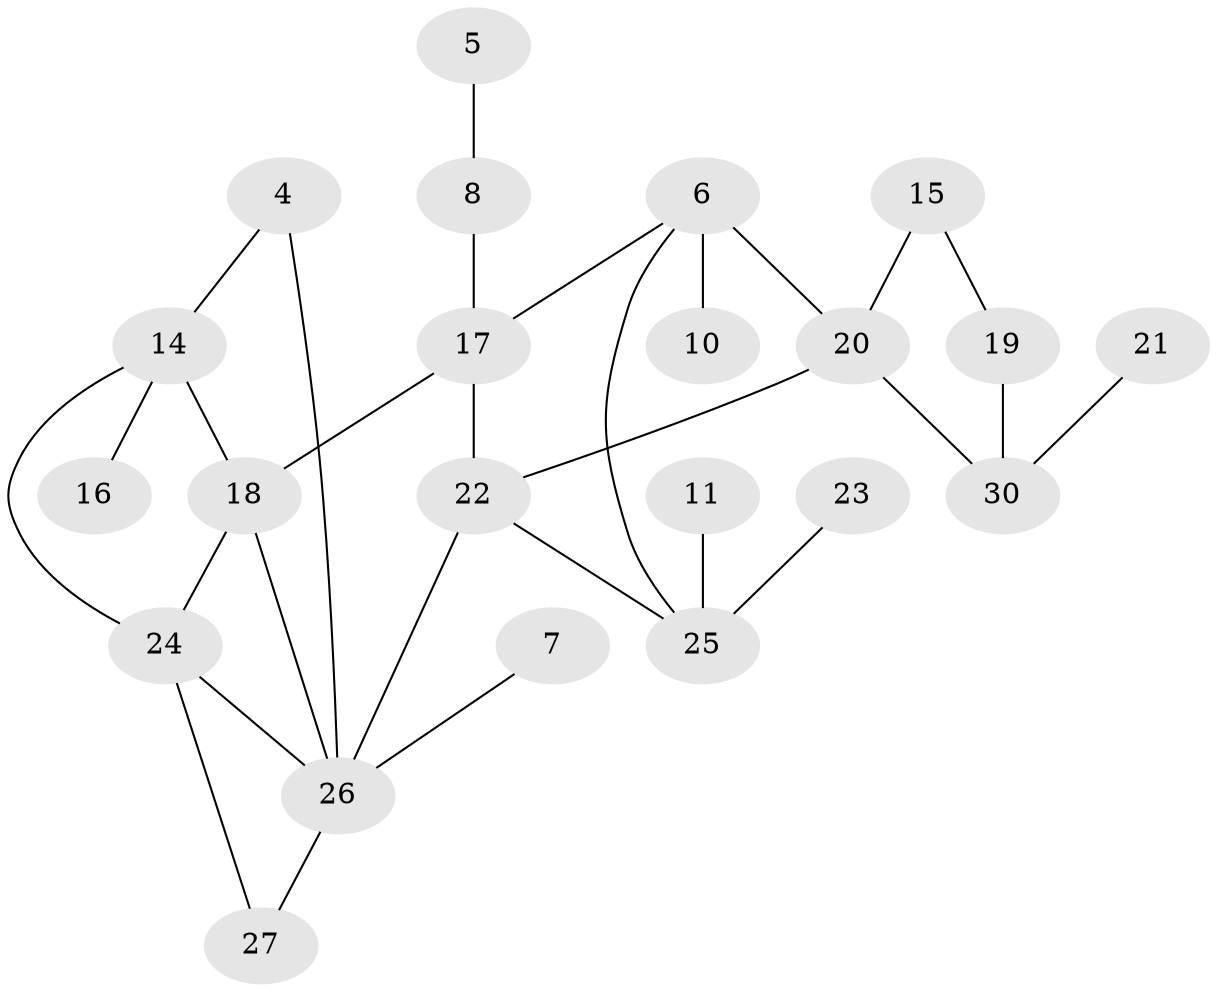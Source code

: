 // original degree distribution, {2: 0.38333333333333336, 1: 0.21666666666666667, 3: 0.13333333333333333, 4: 0.11666666666666667, 0: 0.11666666666666667, 5: 0.016666666666666666, 6: 0.016666666666666666}
// Generated by graph-tools (version 1.1) at 2025/25/03/09/25 03:25:22]
// undirected, 22 vertices, 29 edges
graph export_dot {
graph [start="1"]
  node [color=gray90,style=filled];
  4;
  5;
  6;
  7;
  8;
  10;
  11;
  14;
  15;
  16;
  17;
  18;
  19;
  20;
  21;
  22;
  23;
  24;
  25;
  26;
  27;
  30;
  4 -- 14 [weight=1.0];
  4 -- 26 [weight=1.0];
  5 -- 8 [weight=1.0];
  6 -- 10 [weight=1.0];
  6 -- 17 [weight=1.0];
  6 -- 20 [weight=2.0];
  6 -- 25 [weight=1.0];
  7 -- 26 [weight=1.0];
  8 -- 17 [weight=1.0];
  11 -- 25 [weight=1.0];
  14 -- 16 [weight=1.0];
  14 -- 18 [weight=1.0];
  14 -- 24 [weight=1.0];
  15 -- 19 [weight=1.0];
  15 -- 20 [weight=1.0];
  17 -- 18 [weight=1.0];
  17 -- 22 [weight=1.0];
  18 -- 24 [weight=1.0];
  18 -- 26 [weight=1.0];
  19 -- 30 [weight=1.0];
  20 -- 22 [weight=1.0];
  20 -- 30 [weight=1.0];
  21 -- 30 [weight=1.0];
  22 -- 25 [weight=2.0];
  22 -- 26 [weight=1.0];
  23 -- 25 [weight=1.0];
  24 -- 26 [weight=1.0];
  24 -- 27 [weight=1.0];
  26 -- 27 [weight=1.0];
}

